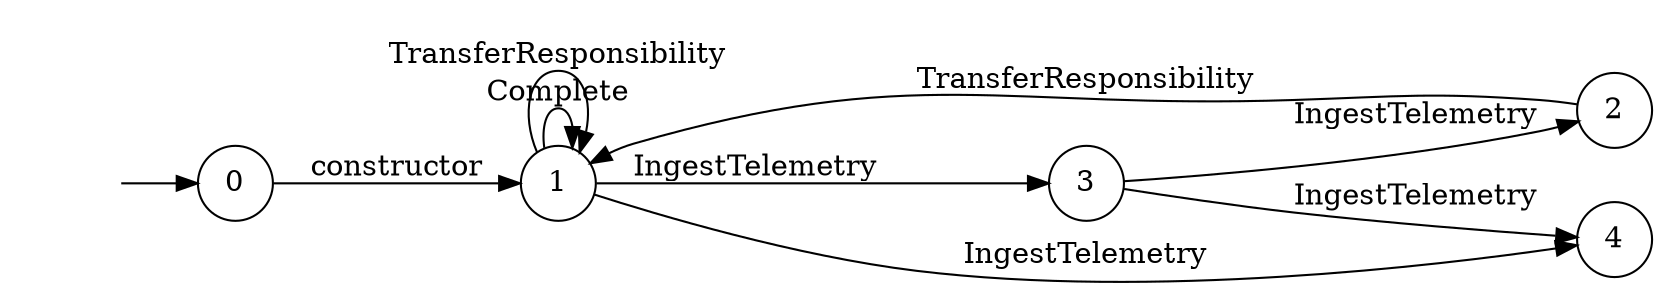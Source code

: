digraph "Dapp-Automata-data/fuzzer/testnetdata-model-rq1/RefrigeratedTransportation/FSM-3" {
	graph [rankdir=LR]
	"" [label="" shape=plaintext]
	2 [label=2 shape=circle]
	4 [label=4 shape=circle]
	3 [label=3 shape=circle]
	1 [label=1 shape=circle]
	0 [label=0 shape=circle]
	"" -> 0 [label=""]
	0 -> 1 [label=constructor]
	1 -> 4 [label=IngestTelemetry]
	1 -> 3 [label=IngestTelemetry]
	1 -> 1 [label=Complete]
	1 -> 1 [label=TransferResponsibility]
	3 -> 4 [label=IngestTelemetry]
	3 -> 2 [label=IngestTelemetry]
	2 -> 1 [label=TransferResponsibility]
}
